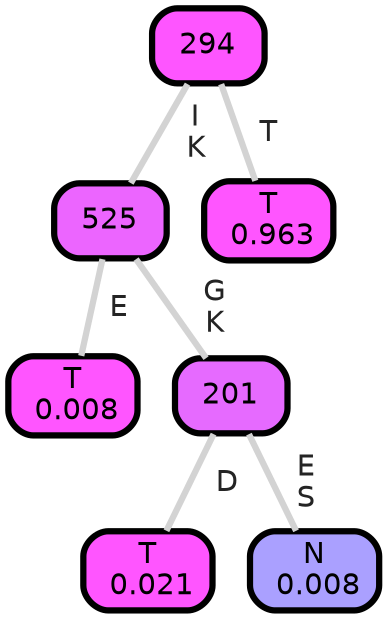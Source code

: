graph Tree {
node [shape=box, style="filled, rounded",color="black",penwidth="3",fontcolor="black",                 fontname=helvetica] ;
graph [ranksep="0 equally", splines=straight,                 bgcolor=transparent, dpi=200] ;
edge [fontname=helvetica, fontweight=bold,fontcolor=grey14,color=lightgray] ;
0 [label="T
 0.008", fillcolor="#ff55ff"] ;
1 [label="525", fillcolor="#ec65ff"] ;
2 [label="T
 0.021", fillcolor="#ff55ff"] ;
3 [label="201", fillcolor="#e66aff"] ;
4 [label="N
 0.008", fillcolor="#aaa0ff"] ;
5 [label="294", fillcolor="#fe55ff"] ;
6 [label="T
 0.963", fillcolor="#ff55ff"] ;
1 -- 0 [label=" E",penwidth=3] ;
1 -- 3 [label=" G\n K",penwidth=3] ;
3 -- 2 [label=" D",penwidth=3] ;
3 -- 4 [label=" E\n S",penwidth=3] ;
5 -- 1 [label=" I\n K",penwidth=3] ;
5 -- 6 [label=" T",penwidth=3] ;
{rank = same;}}

